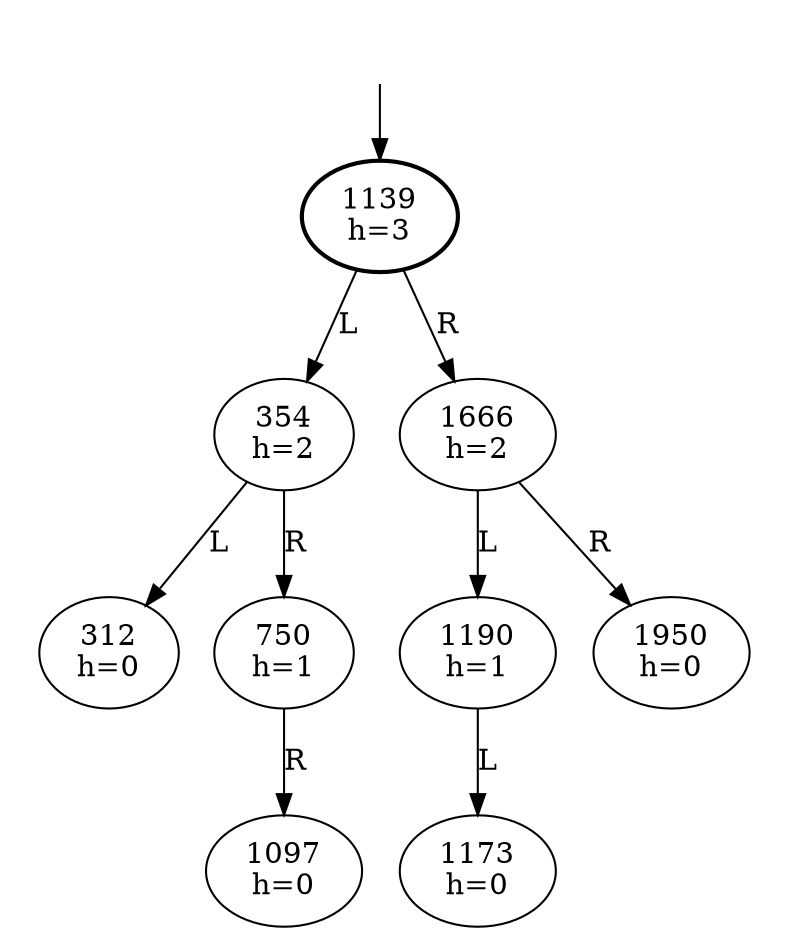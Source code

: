 digraph {
  DUMMY [style=invis];
  DUMMY -> 1139;
  1139 [penwidth=2];

  1139 [label="1139\nh=3"];

  1139 -> 354 [label="L"];
  354 [label="354\nh=2"];

  354 -> 312 [label="L"];
  312 [label="312\nh=0"];



  354 -> 750 [label="R"];
  750 [label="750\nh=1"];

  750 -> L_750 [style=invis];
  L_750 [style=invis];

  750 -> 1097 [label="R"];
  1097 [label="1097\nh=0"];



  1139 -> 1666 [label="R"];
  1666 [label="1666\nh=2"];

  1666 -> 1190 [label="L"];
  1190 [label="1190\nh=1"];

  1190 -> 1173 [label="L"];
  1173 [label="1173\nh=0"];



  1190 -> R_1190 [style=invis];
  R_1190 [style=invis];

  1666 -> 1950 [label="R"];
  1950 [label="1950\nh=0"];



}

